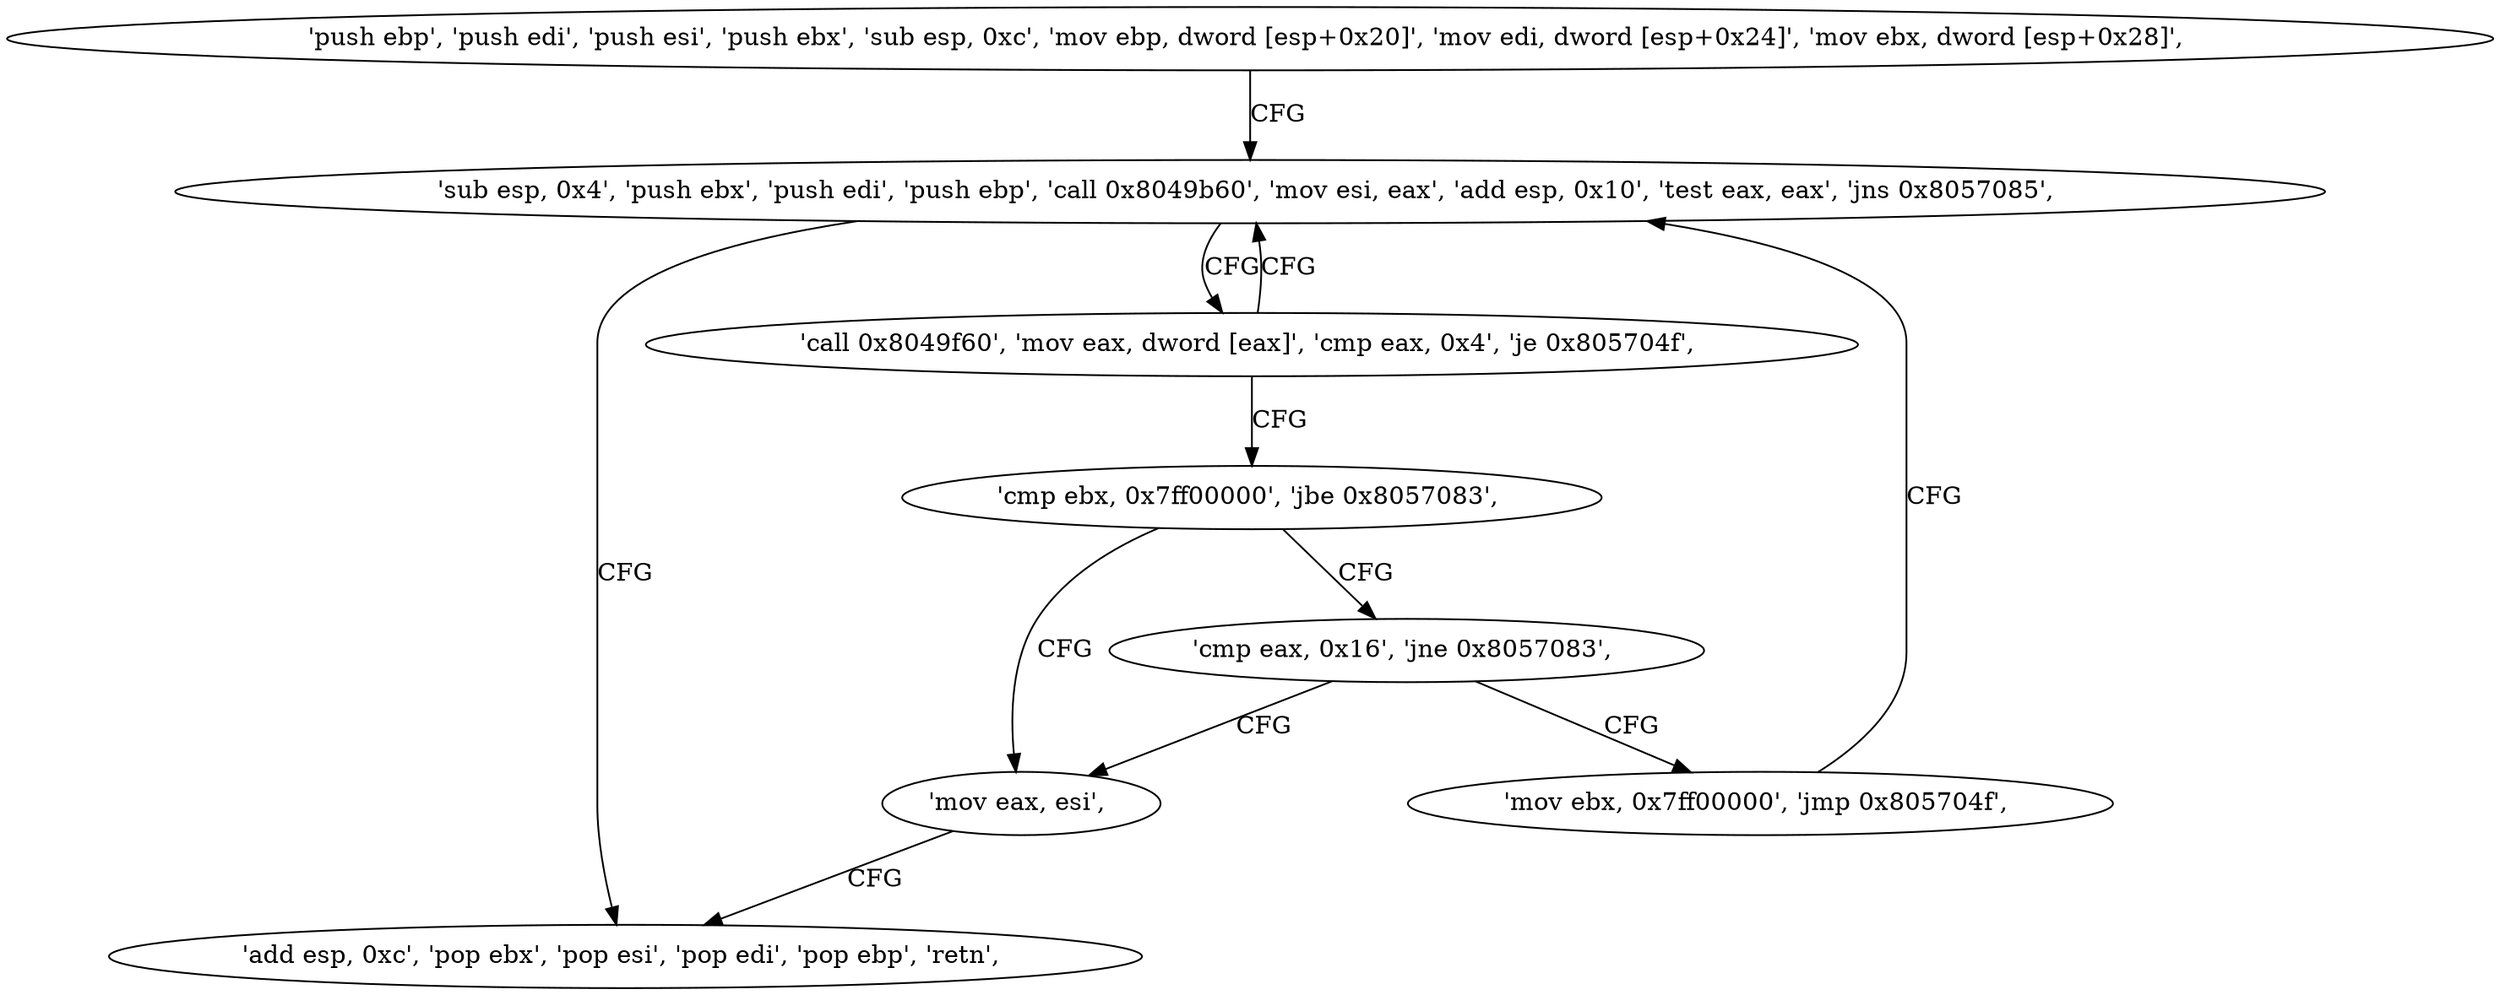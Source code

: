 digraph "func" {
"134574140" [label = "'push ebp', 'push edi', 'push esi', 'push ebx', 'sub esp, 0xc', 'mov ebp, dword [esp+0x20]', 'mov edi, dword [esp+0x24]', 'mov ebx, dword [esp+0x28]', " ]
"134574159" [label = "'sub esp, 0x4', 'push ebx', 'push edi', 'push ebp', 'call 0x8049b60', 'mov esi, eax', 'add esp, 0x10', 'test eax, eax', 'jns 0x8057085', " ]
"134574213" [label = "'add esp, 0xc', 'pop ebx', 'pop esi', 'pop edi', 'pop ebp', 'retn', " ]
"134574179" [label = "'call 0x8049f60', 'mov eax, dword [eax]', 'cmp eax, 0x4', 'je 0x805704f', " ]
"134574191" [label = "'cmp ebx, 0x7ff00000', 'jbe 0x8057083', " ]
"134574211" [label = "'mov eax, esi', " ]
"134574199" [label = "'cmp eax, 0x16', 'jne 0x8057083', " ]
"134574204" [label = "'mov ebx, 0x7ff00000', 'jmp 0x805704f', " ]
"134574140" -> "134574159" [ label = "CFG" ]
"134574159" -> "134574213" [ label = "CFG" ]
"134574159" -> "134574179" [ label = "CFG" ]
"134574179" -> "134574159" [ label = "CFG" ]
"134574179" -> "134574191" [ label = "CFG" ]
"134574191" -> "134574211" [ label = "CFG" ]
"134574191" -> "134574199" [ label = "CFG" ]
"134574211" -> "134574213" [ label = "CFG" ]
"134574199" -> "134574211" [ label = "CFG" ]
"134574199" -> "134574204" [ label = "CFG" ]
"134574204" -> "134574159" [ label = "CFG" ]
}

